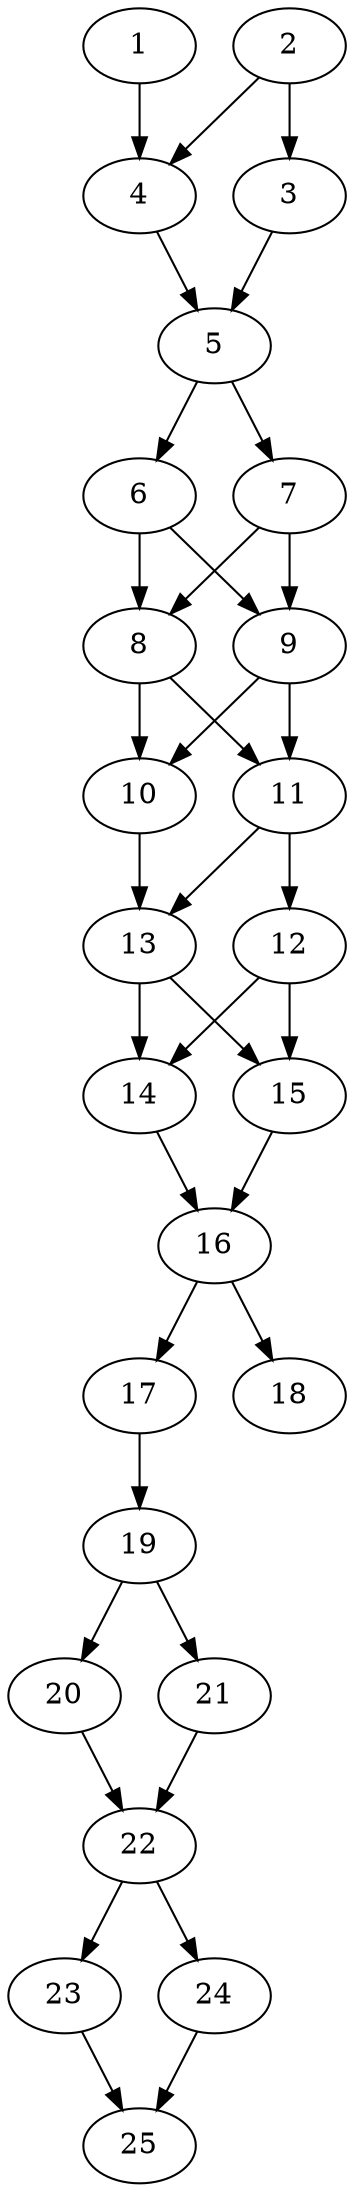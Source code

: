 // DAG automatically generated by daggen at Thu Oct  3 14:00:40 2019
// ./daggen --dot -n 25 --ccr 0.4 --fat 0.3 --regular 0.9 --density 0.9 --mindata 5242880 --maxdata 52428800 
digraph G {
  1 [size="69050880", alpha="0.10", expect_size="27620352"] 
  1 -> 4 [size ="27620352"]
  2 [size="104483840", alpha="0.04", expect_size="41793536"] 
  2 -> 3 [size ="41793536"]
  2 -> 4 [size ="41793536"]
  3 [size="40000000", alpha="0.17", expect_size="16000000"] 
  3 -> 5 [size ="16000000"]
  4 [size="59143680", alpha="0.07", expect_size="23657472"] 
  4 -> 5 [size ="23657472"]
  5 [size="97774080", alpha="0.17", expect_size="39109632"] 
  5 -> 6 [size ="39109632"]
  5 -> 7 [size ="39109632"]
  6 [size="14382080", alpha="0.12", expect_size="5752832"] 
  6 -> 8 [size ="5752832"]
  6 -> 9 [size ="5752832"]
  7 [size="40435200", alpha="0.12", expect_size="16174080"] 
  7 -> 8 [size ="16174080"]
  7 -> 9 [size ="16174080"]
  8 [size="116318720", alpha="0.05", expect_size="46527488"] 
  8 -> 10 [size ="46527488"]
  8 -> 11 [size ="46527488"]
  9 [size="20032000", alpha="0.11", expect_size="8012800"] 
  9 -> 10 [size ="8012800"]
  9 -> 11 [size ="8012800"]
  10 [size="92797440", alpha="0.02", expect_size="37118976"] 
  10 -> 13 [size ="37118976"]
  11 [size="118128640", alpha="0.01", expect_size="47251456"] 
  11 -> 12 [size ="47251456"]
  11 -> 13 [size ="47251456"]
  12 [size="60968960", alpha="0.08", expect_size="24387584"] 
  12 -> 14 [size ="24387584"]
  12 -> 15 [size ="24387584"]
  13 [size="86407680", alpha="0.01", expect_size="34563072"] 
  13 -> 14 [size ="34563072"]
  13 -> 15 [size ="34563072"]
  14 [size="65991680", alpha="0.14", expect_size="26396672"] 
  14 -> 16 [size ="26396672"]
  15 [size="105930240", alpha="0.12", expect_size="42372096"] 
  15 -> 16 [size ="42372096"]
  16 [size="87774720", alpha="0.02", expect_size="35109888"] 
  16 -> 17 [size ="35109888"]
  16 -> 18 [size ="35109888"]
  17 [size="42792960", alpha="0.10", expect_size="17117184"] 
  17 -> 19 [size ="17117184"]
  18 [size="115604480", alpha="0.17", expect_size="46241792"] 
  19 [size="28503040", alpha="0.15", expect_size="11401216"] 
  19 -> 20 [size ="11401216"]
  19 -> 21 [size ="11401216"]
  20 [size="93621760", alpha="0.17", expect_size="37448704"] 
  20 -> 22 [size ="37448704"]
  21 [size="103457280", alpha="0.09", expect_size="41382912"] 
  21 -> 22 [size ="41382912"]
  22 [size="107376640", alpha="0.16", expect_size="42950656"] 
  22 -> 23 [size ="42950656"]
  22 -> 24 [size ="42950656"]
  23 [size="35128320", alpha="0.08", expect_size="14051328"] 
  23 -> 25 [size ="14051328"]
  24 [size="40788480", alpha="0.07", expect_size="16315392"] 
  24 -> 25 [size ="16315392"]
  25 [size="123752960", alpha="0.01", expect_size="49501184"] 
}
